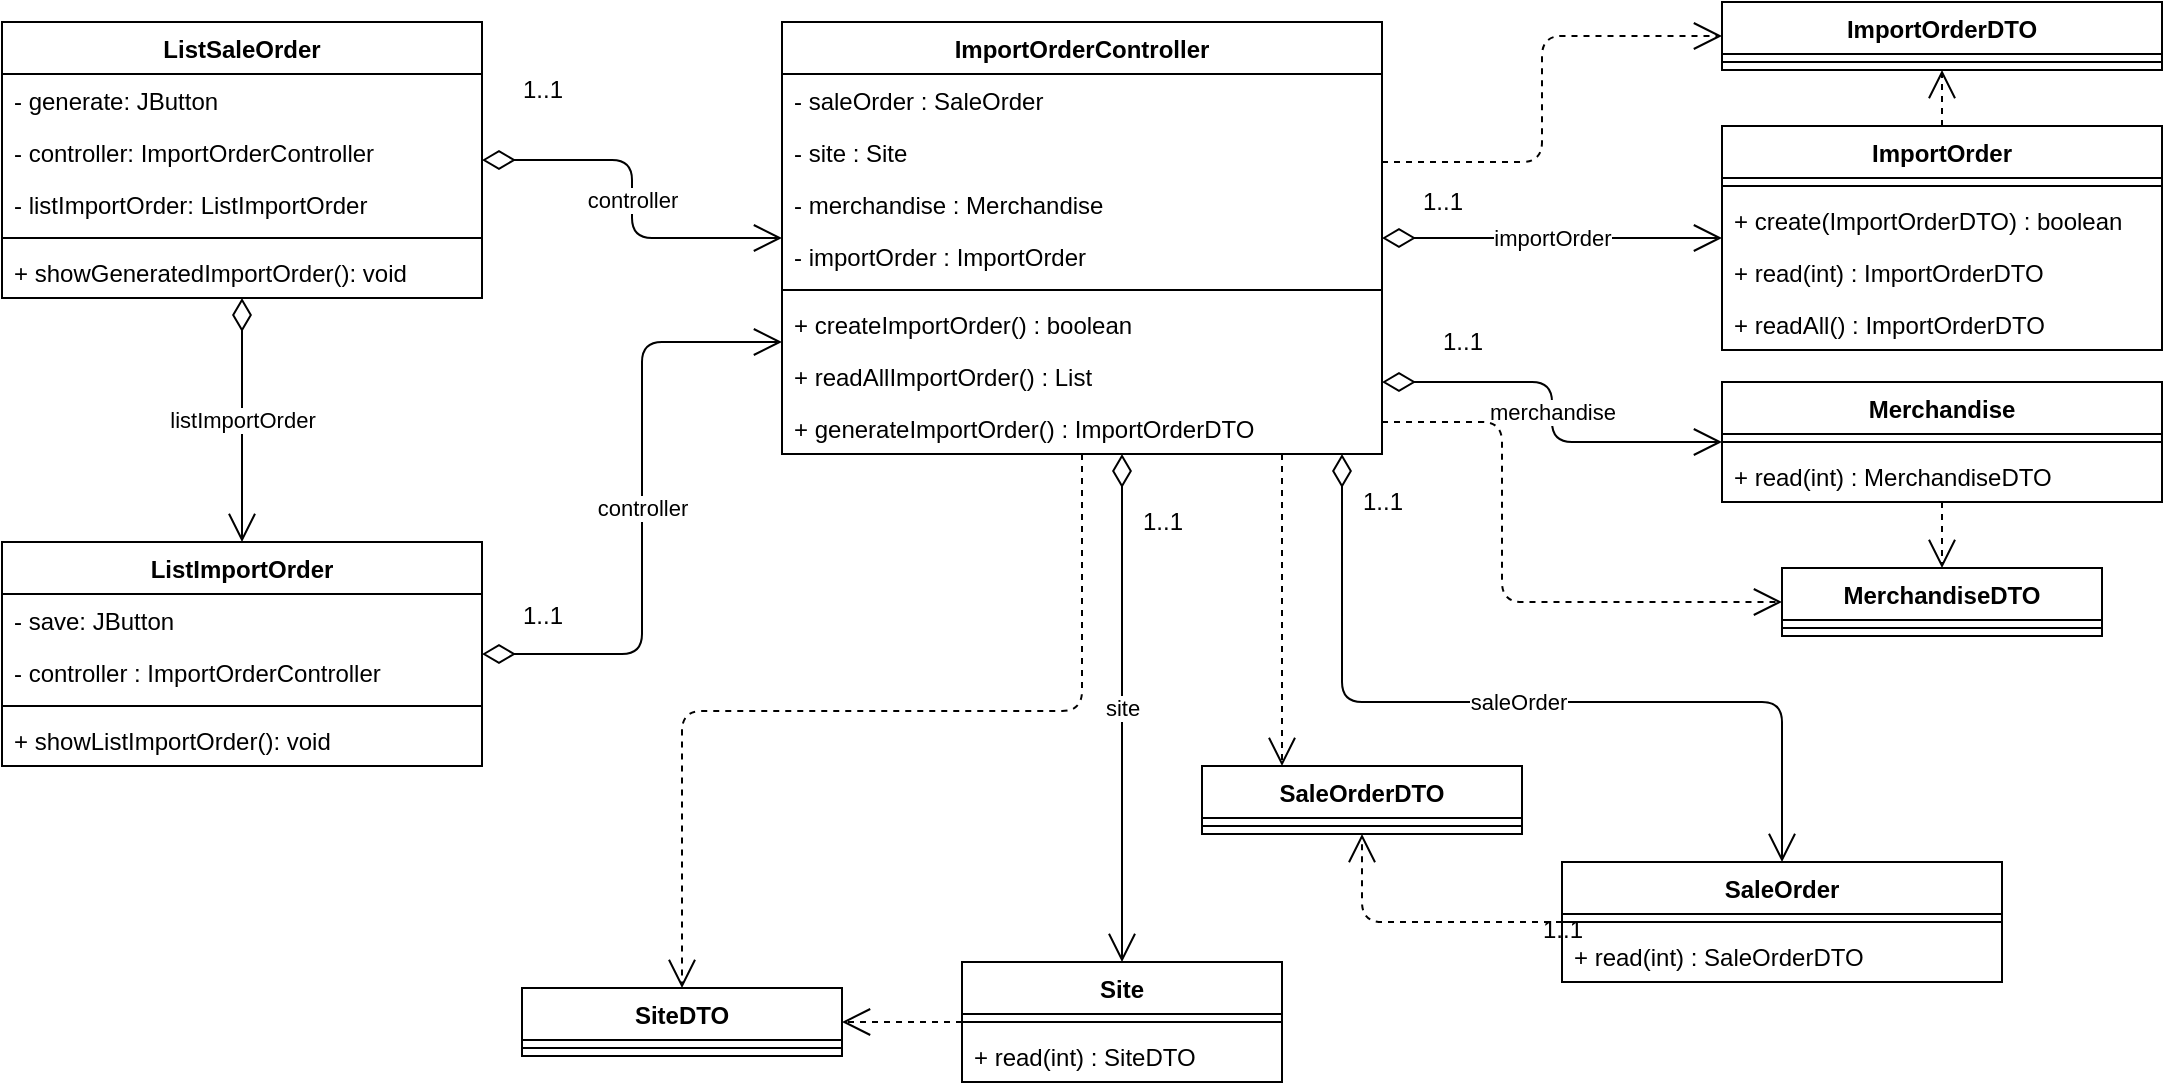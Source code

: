 <mxfile version="13.0.3" type="device"><diagram id="RbPQGI98I1vQBzoGhJew" name="Page-1"><mxGraphModel dx="-448" dy="1373" grid="1" gridSize="10" guides="1" tooltips="1" connect="1" arrows="1" fold="1" page="1" pageScale="1" pageWidth="1100" pageHeight="850" math="0" shadow="0"><root><mxCell id="0"/><mxCell id="1" parent="0"/><mxCell id="EfGWE5gT8O300sorhJDN-2" value="ListImportOrder" style="swimlane;fontStyle=1;align=center;verticalAlign=top;childLayout=stackLayout;horizontal=1;startSize=26;horizontalStack=0;resizeParent=1;resizeParentMax=0;resizeLast=0;collapsible=1;marginBottom=0;" parent="1" vertex="1"><mxGeometry x="1240" y="-500" width="240" height="112" as="geometry"/></mxCell><mxCell id="EfGWE5gT8O300sorhJDN-9" value="- save: JButton" style="text;strokeColor=none;fillColor=none;align=left;verticalAlign=top;spacingLeft=4;spacingRight=4;overflow=hidden;rotatable=0;points=[[0,0.5],[1,0.5]];portConstraint=eastwest;" parent="EfGWE5gT8O300sorhJDN-2" vertex="1"><mxGeometry y="26" width="240" height="26" as="geometry"/></mxCell><mxCell id="EfGWE5gT8O300sorhJDN-10" value="- controller : ImportOrderController" style="text;strokeColor=none;fillColor=none;align=left;verticalAlign=top;spacingLeft=4;spacingRight=4;overflow=hidden;rotatable=0;points=[[0,0.5],[1,0.5]];portConstraint=eastwest;" parent="EfGWE5gT8O300sorhJDN-2" vertex="1"><mxGeometry y="52" width="240" height="26" as="geometry"/></mxCell><mxCell id="EfGWE5gT8O300sorhJDN-11" value="" style="line;strokeWidth=1;fillColor=none;align=left;verticalAlign=middle;spacingTop=-1;spacingLeft=3;spacingRight=3;rotatable=0;labelPosition=right;points=[];portConstraint=eastwest;" parent="EfGWE5gT8O300sorhJDN-2" vertex="1"><mxGeometry y="78" width="240" height="8" as="geometry"/></mxCell><mxCell id="EfGWE5gT8O300sorhJDN-12" value="+ showListImportOrder(): void" style="text;strokeColor=none;fillColor=none;align=left;verticalAlign=top;spacingLeft=4;spacingRight=4;overflow=hidden;rotatable=0;points=[[0,0.5],[1,0.5]];portConstraint=eastwest;" parent="EfGWE5gT8O300sorhJDN-2" vertex="1"><mxGeometry y="86" width="240" height="26" as="geometry"/></mxCell><mxCell id="EfGWE5gT8O300sorhJDN-13" value="site" style="edgeStyle=orthogonalEdgeStyle;rounded=1;orthogonalLoop=1;jettySize=auto;html=1;endArrow=open;endSize=12;startFill=0;startArrow=diamondThin;startSize=14;" parent="1" source="EfGWE5gT8O300sorhJDN-18" target="EfGWE5gT8O300sorhJDN-42" edge="1"><mxGeometry relative="1" as="geometry"><Array as="points"><mxPoint x="1800" y="-480"/><mxPoint x="1800" y="-480"/></Array></mxGeometry></mxCell><mxCell id="EfGWE5gT8O300sorhJDN-14" value="saleOrder" style="edgeStyle=orthogonalEdgeStyle;rounded=1;orthogonalLoop=1;jettySize=auto;html=1;endArrow=open;endSize=12;startFill=0;startArrow=diamondThin;startSize=14;" parent="1" source="EfGWE5gT8O300sorhJDN-18" target="EfGWE5gT8O300sorhJDN-63" edge="1"><mxGeometry relative="1" as="geometry"><Array as="points"><mxPoint x="1910" y="-420"/><mxPoint x="2130" y="-420"/></Array></mxGeometry></mxCell><mxCell id="EfGWE5gT8O300sorhJDN-15" value="merchandise" style="rounded=1;orthogonalLoop=1;jettySize=auto;html=1;endArrow=open;endSize=12;startFill=0;startArrow=diamondThin;startSize=14;edgeStyle=orthogonalEdgeStyle;" parent="1" source="EfGWE5gT8O300sorhJDN-18" target="EfGWE5gT8O300sorhJDN-59" edge="1"><mxGeometry relative="1" as="geometry"><Array as="points"><mxPoint x="2015" y="-580"/><mxPoint x="2015" y="-550"/></Array></mxGeometry></mxCell><mxCell id="EfGWE5gT8O300sorhJDN-16" value="importOrder" style="edgeStyle=orthogonalEdgeStyle;rounded=1;orthogonalLoop=1;jettySize=auto;html=1;endArrow=open;endSize=12;startFill=0;startArrow=diamondThin;startSize=14;" parent="1" source="EfGWE5gT8O300sorhJDN-18" target="EfGWE5gT8O300sorhJDN-49" edge="1"><mxGeometry relative="1" as="geometry"/></mxCell><mxCell id="EfGWE5gT8O300sorhJDN-17" style="edgeStyle=orthogonalEdgeStyle;rounded=1;orthogonalLoop=1;jettySize=auto;html=1;endArrow=open;dashed=1;endSize=12;" parent="1" source="EfGWE5gT8O300sorhJDN-18" target="EfGWE5gT8O300sorhJDN-76" edge="1"><mxGeometry relative="1" as="geometry"><Array as="points"><mxPoint x="2010" y="-690"/><mxPoint x="2010" y="-753"/></Array></mxGeometry></mxCell><mxCell id="37H5oucQWvG7V8ueLnLU-1" style="rounded=1;orthogonalLoop=1;jettySize=auto;html=1;endArrow=open;dashed=1;endSize=12;edgeStyle=orthogonalEdgeStyle;" edge="1" parent="1" source="EfGWE5gT8O300sorhJDN-18" target="EfGWE5gT8O300sorhJDN-68"><mxGeometry relative="1" as="geometry"><Array as="points"><mxPoint x="1990" y="-560"/><mxPoint x="1990" y="-470"/></Array></mxGeometry></mxCell><mxCell id="37H5oucQWvG7V8ueLnLU-2" style="edgeStyle=orthogonalEdgeStyle;rounded=1;orthogonalLoop=1;jettySize=auto;html=1;dashed=1;endArrow=open;endSize=12;" edge="1" parent="1" source="EfGWE5gT8O300sorhJDN-18" target="EfGWE5gT8O300sorhJDN-66"><mxGeometry relative="1" as="geometry"><Array as="points"><mxPoint x="1880" y="-510"/><mxPoint x="1880" y="-510"/></Array></mxGeometry></mxCell><mxCell id="37H5oucQWvG7V8ueLnLU-3" style="edgeStyle=orthogonalEdgeStyle;rounded=1;orthogonalLoop=1;jettySize=auto;html=1;dashed=1;endArrow=open;endSize=12;" edge="1" parent="1" source="EfGWE5gT8O300sorhJDN-18" target="EfGWE5gT8O300sorhJDN-45"><mxGeometry relative="1" as="geometry"/></mxCell><mxCell id="EfGWE5gT8O300sorhJDN-18" value="ImportOrderController" style="swimlane;fontStyle=1;align=center;verticalAlign=top;childLayout=stackLayout;horizontal=1;startSize=26;horizontalStack=0;resizeParent=1;resizeParentMax=0;resizeLast=0;collapsible=1;marginBottom=0;" parent="1" vertex="1"><mxGeometry x="1630" y="-760" width="300" height="216" as="geometry"/></mxCell><mxCell id="EfGWE5gT8O300sorhJDN-19" value="- saleOrder : SaleOrder" style="text;strokeColor=none;fillColor=none;align=left;verticalAlign=top;spacingLeft=4;spacingRight=4;overflow=hidden;rotatable=0;points=[[0,0.5],[1,0.5]];portConstraint=eastwest;" parent="EfGWE5gT8O300sorhJDN-18" vertex="1"><mxGeometry y="26" width="300" height="26" as="geometry"/></mxCell><mxCell id="EfGWE5gT8O300sorhJDN-20" value="- site : Site" style="text;strokeColor=none;fillColor=none;align=left;verticalAlign=top;spacingLeft=4;spacingRight=4;overflow=hidden;rotatable=0;points=[[0,0.5],[1,0.5]];portConstraint=eastwest;" parent="EfGWE5gT8O300sorhJDN-18" vertex="1"><mxGeometry y="52" width="300" height="26" as="geometry"/></mxCell><mxCell id="EfGWE5gT8O300sorhJDN-21" value="- merchandise : Merchandise" style="text;strokeColor=none;fillColor=none;align=left;verticalAlign=top;spacingLeft=4;spacingRight=4;overflow=hidden;rotatable=0;points=[[0,0.5],[1,0.5]];portConstraint=eastwest;" parent="EfGWE5gT8O300sorhJDN-18" vertex="1"><mxGeometry y="78" width="300" height="26" as="geometry"/></mxCell><mxCell id="EfGWE5gT8O300sorhJDN-22" value="- importOrder : ImportOrder" style="text;strokeColor=none;fillColor=none;align=left;verticalAlign=top;spacingLeft=4;spacingRight=4;overflow=hidden;rotatable=0;points=[[0,0.5],[1,0.5]];portConstraint=eastwest;" parent="EfGWE5gT8O300sorhJDN-18" vertex="1"><mxGeometry y="104" width="300" height="26" as="geometry"/></mxCell><mxCell id="EfGWE5gT8O300sorhJDN-23" value="" style="line;strokeWidth=1;fillColor=none;align=left;verticalAlign=middle;spacingTop=-1;spacingLeft=3;spacingRight=3;rotatable=0;labelPosition=right;points=[];portConstraint=eastwest;" parent="EfGWE5gT8O300sorhJDN-18" vertex="1"><mxGeometry y="130" width="300" height="8" as="geometry"/></mxCell><mxCell id="EfGWE5gT8O300sorhJDN-25" value="+ createImportOrder() : boolean&#10; " style="text;strokeColor=none;fillColor=none;align=left;verticalAlign=top;spacingLeft=4;spacingRight=4;overflow=hidden;rotatable=0;points=[[0,0.5],[1,0.5]];portConstraint=eastwest;" parent="EfGWE5gT8O300sorhJDN-18" vertex="1"><mxGeometry y="138" width="300" height="26" as="geometry"/></mxCell><mxCell id="EfGWE5gT8O300sorhJDN-26" value="+ readAllImportOrder() : List" style="text;strokeColor=none;fillColor=none;align=left;verticalAlign=top;spacingLeft=4;spacingRight=4;overflow=hidden;rotatable=0;points=[[0,0.5],[1,0.5]];portConstraint=eastwest;" parent="EfGWE5gT8O300sorhJDN-18" vertex="1"><mxGeometry y="164" width="300" height="26" as="geometry"/></mxCell><mxCell id="EfGWE5gT8O300sorhJDN-31" value="+ generateImportOrder() : ImportOrderDTO" style="text;strokeColor=none;fillColor=none;align=left;verticalAlign=top;spacingLeft=4;spacingRight=4;overflow=hidden;rotatable=0;points=[[0,0.5],[1,0.5]];portConstraint=eastwest;" parent="EfGWE5gT8O300sorhJDN-18" vertex="1"><mxGeometry y="190" width="300" height="26" as="geometry"/></mxCell><mxCell id="37H5oucQWvG7V8ueLnLU-5" value="listImportOrder" style="edgeStyle=orthogonalEdgeStyle;rounded=1;orthogonalLoop=1;jettySize=auto;html=1;endArrow=open;endSize=12;startFill=0;startArrow=diamondThin;startSize=14;" edge="1" parent="1" source="EfGWE5gT8O300sorhJDN-32" target="EfGWE5gT8O300sorhJDN-2"><mxGeometry relative="1" as="geometry"/></mxCell><mxCell id="EfGWE5gT8O300sorhJDN-32" value="ListSaleOrder" style="swimlane;fontStyle=1;align=center;verticalAlign=top;childLayout=stackLayout;horizontal=1;startSize=26;horizontalStack=0;resizeParent=1;resizeParentMax=0;resizeLast=0;collapsible=1;marginBottom=0;" parent="1" vertex="1"><mxGeometry x="1240" y="-760" width="240" height="138" as="geometry"/></mxCell><mxCell id="EfGWE5gT8O300sorhJDN-33" value="- generate: JButton" style="text;strokeColor=none;fillColor=none;align=left;verticalAlign=top;spacingLeft=4;spacingRight=4;overflow=hidden;rotatable=0;points=[[0,0.5],[1,0.5]];portConstraint=eastwest;" parent="EfGWE5gT8O300sorhJDN-32" vertex="1"><mxGeometry y="26" width="240" height="26" as="geometry"/></mxCell><mxCell id="EfGWE5gT8O300sorhJDN-34" value="- controller: ImportOrderController" style="text;strokeColor=none;fillColor=none;align=left;verticalAlign=top;spacingLeft=4;spacingRight=4;overflow=hidden;rotatable=0;points=[[0,0.5],[1,0.5]];portConstraint=eastwest;" parent="EfGWE5gT8O300sorhJDN-32" vertex="1"><mxGeometry y="52" width="240" height="26" as="geometry"/></mxCell><mxCell id="37H5oucQWvG7V8ueLnLU-6" value="- listImportOrder: ListImportOrder" style="text;strokeColor=none;fillColor=none;align=left;verticalAlign=top;spacingLeft=4;spacingRight=4;overflow=hidden;rotatable=0;points=[[0,0.5],[1,0.5]];portConstraint=eastwest;" vertex="1" parent="EfGWE5gT8O300sorhJDN-32"><mxGeometry y="78" width="240" height="26" as="geometry"/></mxCell><mxCell id="EfGWE5gT8O300sorhJDN-35" value="" style="line;strokeWidth=1;fillColor=none;align=left;verticalAlign=middle;spacingTop=-1;spacingLeft=3;spacingRight=3;rotatable=0;labelPosition=right;points=[];portConstraint=eastwest;" parent="EfGWE5gT8O300sorhJDN-32" vertex="1"><mxGeometry y="104" width="240" height="8" as="geometry"/></mxCell><mxCell id="EfGWE5gT8O300sorhJDN-36" value="+ showGeneratedImportOrder(): void" style="text;strokeColor=none;fillColor=none;align=left;verticalAlign=top;spacingLeft=4;spacingRight=4;overflow=hidden;rotatable=0;points=[[0,0.5],[1,0.5]];portConstraint=eastwest;" parent="EfGWE5gT8O300sorhJDN-32" vertex="1"><mxGeometry y="112" width="240" height="26" as="geometry"/></mxCell><mxCell id="EfGWE5gT8O300sorhJDN-39" value="controller" style="edgeStyle=orthogonalEdgeStyle;rounded=1;orthogonalLoop=1;jettySize=auto;html=1;endArrow=open;endSize=12;startFill=0;startArrow=diamondThin;startSize=14;" parent="1" source="EfGWE5gT8O300sorhJDN-2" target="EfGWE5gT8O300sorhJDN-18" edge="1"><mxGeometry relative="1" as="geometry"><mxPoint x="1754" y="-532.39" as="targetPoint"/><Array as="points"><mxPoint x="1560" y="-444"/><mxPoint x="1560" y="-600"/></Array></mxGeometry></mxCell><mxCell id="EfGWE5gT8O300sorhJDN-40" value="controller" style="rounded=1;orthogonalLoop=1;jettySize=auto;html=1;endArrow=open;endSize=12;startFill=0;startArrow=diamondThin;startSize=14;edgeStyle=orthogonalEdgeStyle;" parent="1" source="EfGWE5gT8O300sorhJDN-32" target="EfGWE5gT8O300sorhJDN-18" edge="1"><mxGeometry relative="1" as="geometry"><mxPoint x="1754" y="-602.311" as="targetPoint"/></mxGeometry></mxCell><mxCell id="EfGWE5gT8O300sorhJDN-41" style="edgeStyle=orthogonalEdgeStyle;rounded=1;orthogonalLoop=1;jettySize=auto;html=1;endArrow=open;dashed=1;endSize=12;" parent="1" source="EfGWE5gT8O300sorhJDN-42" target="EfGWE5gT8O300sorhJDN-45" edge="1"><mxGeometry relative="1" as="geometry"/></mxCell><mxCell id="EfGWE5gT8O300sorhJDN-47" style="edgeStyle=none;rounded=1;orthogonalLoop=1;jettySize=auto;html=1;endArrow=open;dashed=1;endSize=12;" parent="1" source="EfGWE5gT8O300sorhJDN-49" target="EfGWE5gT8O300sorhJDN-76" edge="1"><mxGeometry relative="1" as="geometry"/></mxCell><mxCell id="EfGWE5gT8O300sorhJDN-58" style="edgeStyle=none;rounded=1;orthogonalLoop=1;jettySize=auto;html=1;endArrow=open;dashed=1;endSize=12;" parent="1" source="EfGWE5gT8O300sorhJDN-59" target="EfGWE5gT8O300sorhJDN-68" edge="1"><mxGeometry relative="1" as="geometry"/></mxCell><mxCell id="EfGWE5gT8O300sorhJDN-62" style="edgeStyle=orthogonalEdgeStyle;rounded=1;orthogonalLoop=1;jettySize=auto;html=1;endArrow=open;dashed=1;endSize=12;" parent="1" source="EfGWE5gT8O300sorhJDN-63" target="EfGWE5gT8O300sorhJDN-66" edge="1"><mxGeometry relative="1" as="geometry"/></mxCell><mxCell id="EfGWE5gT8O300sorhJDN-70" value="1..1" style="text;html=1;align=center;verticalAlign=middle;resizable=0;points=[];autosize=1;" parent="1" vertex="1"><mxGeometry x="1490" y="-473" width="40" height="20" as="geometry"/></mxCell><mxCell id="EfGWE5gT8O300sorhJDN-71" value="1..1" style="text;html=1;align=center;verticalAlign=middle;resizable=0;points=[];autosize=1;" parent="1" vertex="1"><mxGeometry x="1490" y="-736" width="40" height="20" as="geometry"/></mxCell><mxCell id="EfGWE5gT8O300sorhJDN-72" value="1..1" style="text;html=1;align=center;verticalAlign=middle;resizable=0;points=[];autosize=1;" parent="1" vertex="1"><mxGeometry x="1800" y="-520" width="40" height="20" as="geometry"/></mxCell><mxCell id="EfGWE5gT8O300sorhJDN-73" value="1..1" style="text;html=1;align=center;verticalAlign=middle;resizable=0;points=[];autosize=1;" parent="1" vertex="1"><mxGeometry x="2000" y="-316" width="40" height="20" as="geometry"/></mxCell><mxCell id="EfGWE5gT8O300sorhJDN-74" value="1..1" style="text;html=1;align=center;verticalAlign=middle;resizable=0;points=[];autosize=1;" parent="1" vertex="1"><mxGeometry x="1910" y="-530" width="40" height="20" as="geometry"/></mxCell><mxCell id="EfGWE5gT8O300sorhJDN-75" value="1..1" style="text;html=1;align=center;verticalAlign=middle;resizable=0;points=[];autosize=1;" parent="1" vertex="1"><mxGeometry x="1940" y="-680" width="40" height="20" as="geometry"/></mxCell><mxCell id="EfGWE5gT8O300sorhJDN-42" value="Site" style="swimlane;fontStyle=1;align=center;verticalAlign=top;childLayout=stackLayout;horizontal=1;startSize=26;horizontalStack=0;resizeParent=1;resizeParentMax=0;resizeLast=0;collapsible=1;marginBottom=0;" parent="1" vertex="1"><mxGeometry x="1720" y="-290" width="160" height="60" as="geometry"/></mxCell><mxCell id="EfGWE5gT8O300sorhJDN-43" value="" style="line;strokeWidth=1;fillColor=none;align=left;verticalAlign=middle;spacingTop=-1;spacingLeft=3;spacingRight=3;rotatable=0;labelPosition=right;points=[];portConstraint=eastwest;" parent="EfGWE5gT8O300sorhJDN-42" vertex="1"><mxGeometry y="26" width="160" height="8" as="geometry"/></mxCell><mxCell id="EfGWE5gT8O300sorhJDN-44" value="+ read(int) : SiteDTO" style="text;strokeColor=none;fillColor=none;align=left;verticalAlign=top;spacingLeft=4;spacingRight=4;overflow=hidden;rotatable=0;points=[[0,0.5],[1,0.5]];portConstraint=eastwest;" parent="EfGWE5gT8O300sorhJDN-42" vertex="1"><mxGeometry y="34" width="160" height="26" as="geometry"/></mxCell><mxCell id="37H5oucQWvG7V8ueLnLU-4" value="1..1" style="text;html=1;align=center;verticalAlign=middle;resizable=0;points=[];autosize=1;" vertex="1" parent="1"><mxGeometry x="1950" y="-610" width="40" height="20" as="geometry"/></mxCell><mxCell id="EfGWE5gT8O300sorhJDN-66" value="SaleOrderDTO" style="swimlane;fontStyle=1;align=center;verticalAlign=top;childLayout=stackLayout;horizontal=1;startSize=26;horizontalStack=0;resizeParent=1;resizeParentMax=0;resizeLast=0;collapsible=1;marginBottom=0;" parent="1" vertex="1"><mxGeometry x="1840" y="-388" width="160" height="34" as="geometry"/></mxCell><mxCell id="EfGWE5gT8O300sorhJDN-67" value="" style="line;strokeWidth=1;fillColor=none;align=left;verticalAlign=middle;spacingTop=-1;spacingLeft=3;spacingRight=3;rotatable=0;labelPosition=right;points=[];portConstraint=eastwest;" parent="EfGWE5gT8O300sorhJDN-66" vertex="1"><mxGeometry y="26" width="160" height="8" as="geometry"/></mxCell><mxCell id="EfGWE5gT8O300sorhJDN-63" value="SaleOrder" style="swimlane;fontStyle=1;align=center;verticalAlign=top;childLayout=stackLayout;horizontal=1;startSize=26;horizontalStack=0;resizeParent=1;resizeParentMax=0;resizeLast=0;collapsible=1;marginBottom=0;" parent="1" vertex="1"><mxGeometry x="2020" y="-340" width="220" height="60" as="geometry"/></mxCell><mxCell id="EfGWE5gT8O300sorhJDN-64" value="" style="line;strokeWidth=1;fillColor=none;align=left;verticalAlign=middle;spacingTop=-1;spacingLeft=3;spacingRight=3;rotatable=0;labelPosition=right;points=[];portConstraint=eastwest;" parent="EfGWE5gT8O300sorhJDN-63" vertex="1"><mxGeometry y="26" width="220" height="8" as="geometry"/></mxCell><mxCell id="EfGWE5gT8O300sorhJDN-65" value="+ read(int) : SaleOrderDTO" style="text;strokeColor=none;fillColor=none;align=left;verticalAlign=top;spacingLeft=4;spacingRight=4;overflow=hidden;rotatable=0;points=[[0,0.5],[1,0.5]];portConstraint=eastwest;" parent="EfGWE5gT8O300sorhJDN-63" vertex="1"><mxGeometry y="34" width="220" height="26" as="geometry"/></mxCell><mxCell id="EfGWE5gT8O300sorhJDN-76" value="ImportOrderDTO" style="swimlane;fontStyle=1;align=center;verticalAlign=top;childLayout=stackLayout;horizontal=1;startSize=26;horizontalStack=0;resizeParent=1;resizeParentMax=0;resizeLast=0;collapsible=1;marginBottom=0;" parent="1" vertex="1"><mxGeometry x="2100" y="-770" width="220" height="34" as="geometry"/></mxCell><mxCell id="EfGWE5gT8O300sorhJDN-77" value="" style="line;strokeWidth=1;fillColor=none;align=left;verticalAlign=middle;spacingTop=-1;spacingLeft=3;spacingRight=3;rotatable=0;labelPosition=right;points=[];portConstraint=eastwest;" parent="EfGWE5gT8O300sorhJDN-76" vertex="1"><mxGeometry y="26" width="220" height="8" as="geometry"/></mxCell><mxCell id="EfGWE5gT8O300sorhJDN-59" value="Merchandise" style="swimlane;fontStyle=1;align=center;verticalAlign=top;childLayout=stackLayout;horizontal=1;startSize=26;horizontalStack=0;resizeParent=1;resizeParentMax=0;resizeLast=0;collapsible=1;marginBottom=0;" parent="1" vertex="1"><mxGeometry x="2100" y="-580" width="220" height="60" as="geometry"/></mxCell><mxCell id="EfGWE5gT8O300sorhJDN-60" value="" style="line;strokeWidth=1;fillColor=none;align=left;verticalAlign=middle;spacingTop=-1;spacingLeft=3;spacingRight=3;rotatable=0;labelPosition=right;points=[];portConstraint=eastwest;" parent="EfGWE5gT8O300sorhJDN-59" vertex="1"><mxGeometry y="26" width="220" height="8" as="geometry"/></mxCell><mxCell id="EfGWE5gT8O300sorhJDN-61" value="+ read(int) : MerchandiseDTO" style="text;strokeColor=none;fillColor=none;align=left;verticalAlign=top;spacingLeft=4;spacingRight=4;overflow=hidden;rotatable=0;points=[[0,0.5],[1,0.5]];portConstraint=eastwest;" parent="EfGWE5gT8O300sorhJDN-59" vertex="1"><mxGeometry y="34" width="220" height="26" as="geometry"/></mxCell><mxCell id="EfGWE5gT8O300sorhJDN-49" value="ImportOrder" style="swimlane;fontStyle=1;align=center;verticalAlign=top;childLayout=stackLayout;horizontal=1;startSize=26;horizontalStack=0;resizeParent=1;resizeParentMax=0;resizeLast=0;collapsible=1;marginBottom=0;" parent="1" vertex="1"><mxGeometry x="2100" y="-708" width="220" height="112" as="geometry"/></mxCell><mxCell id="EfGWE5gT8O300sorhJDN-50" value="" style="line;strokeWidth=1;fillColor=none;align=left;verticalAlign=middle;spacingTop=-1;spacingLeft=3;spacingRight=3;rotatable=0;labelPosition=right;points=[];portConstraint=eastwest;" parent="EfGWE5gT8O300sorhJDN-49" vertex="1"><mxGeometry y="26" width="220" height="8" as="geometry"/></mxCell><mxCell id="EfGWE5gT8O300sorhJDN-51" value="+ create(ImportOrderDTO) : boolean" style="text;strokeColor=none;fillColor=none;align=left;verticalAlign=top;spacingLeft=4;spacingRight=4;overflow=hidden;rotatable=0;points=[[0,0.5],[1,0.5]];portConstraint=eastwest;" parent="EfGWE5gT8O300sorhJDN-49" vertex="1"><mxGeometry y="34" width="220" height="26" as="geometry"/></mxCell><mxCell id="EfGWE5gT8O300sorhJDN-54" value="+ read(int) : ImportOrderDTO" style="text;strokeColor=none;fillColor=none;align=left;verticalAlign=top;spacingLeft=4;spacingRight=4;overflow=hidden;rotatable=0;points=[[0,0.5],[1,0.5]];portConstraint=eastwest;" parent="EfGWE5gT8O300sorhJDN-49" vertex="1"><mxGeometry y="60" width="220" height="26" as="geometry"/></mxCell><mxCell id="EfGWE5gT8O300sorhJDN-55" value="+ readAll() : ImportOrderDTO" style="text;strokeColor=none;fillColor=none;align=left;verticalAlign=top;spacingLeft=4;spacingRight=4;overflow=hidden;rotatable=0;points=[[0,0.5],[1,0.5]];portConstraint=eastwest;" parent="EfGWE5gT8O300sorhJDN-49" vertex="1"><mxGeometry y="86" width="220" height="26" as="geometry"/></mxCell><mxCell id="EfGWE5gT8O300sorhJDN-68" value="MerchandiseDTO" style="swimlane;fontStyle=1;align=center;verticalAlign=top;childLayout=stackLayout;horizontal=1;startSize=26;horizontalStack=0;resizeParent=1;resizeParentMax=0;resizeLast=0;collapsible=1;marginBottom=0;" parent="1" vertex="1"><mxGeometry x="2130" y="-487" width="160" height="34" as="geometry"/></mxCell><mxCell id="EfGWE5gT8O300sorhJDN-69" value="" style="line;strokeWidth=1;fillColor=none;align=left;verticalAlign=middle;spacingTop=-1;spacingLeft=3;spacingRight=3;rotatable=0;labelPosition=right;points=[];portConstraint=eastwest;" parent="EfGWE5gT8O300sorhJDN-68" vertex="1"><mxGeometry y="26" width="160" height="8" as="geometry"/></mxCell><mxCell id="EfGWE5gT8O300sorhJDN-45" value="SiteDTO" style="swimlane;fontStyle=1;align=center;verticalAlign=top;childLayout=stackLayout;horizontal=1;startSize=26;horizontalStack=0;resizeParent=1;resizeParentMax=0;resizeLast=0;collapsible=1;marginBottom=0;" parent="1" vertex="1"><mxGeometry x="1500" y="-277" width="160" height="34" as="geometry"/></mxCell><mxCell id="EfGWE5gT8O300sorhJDN-46" value="" style="line;strokeWidth=1;fillColor=none;align=left;verticalAlign=middle;spacingTop=-1;spacingLeft=3;spacingRight=3;rotatable=0;labelPosition=right;points=[];portConstraint=eastwest;" parent="EfGWE5gT8O300sorhJDN-45" vertex="1"><mxGeometry y="26" width="160" height="8" as="geometry"/></mxCell></root></mxGraphModel></diagram></mxfile>